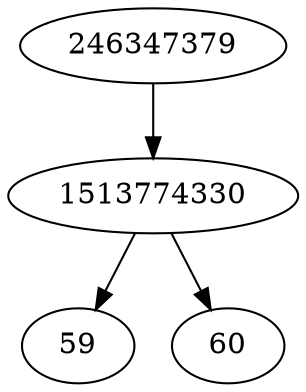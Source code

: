 strict digraph  {
1513774330;
59;
60;
246347379;
1513774330 -> 59;
1513774330 -> 60;
246347379 -> 1513774330;
}
